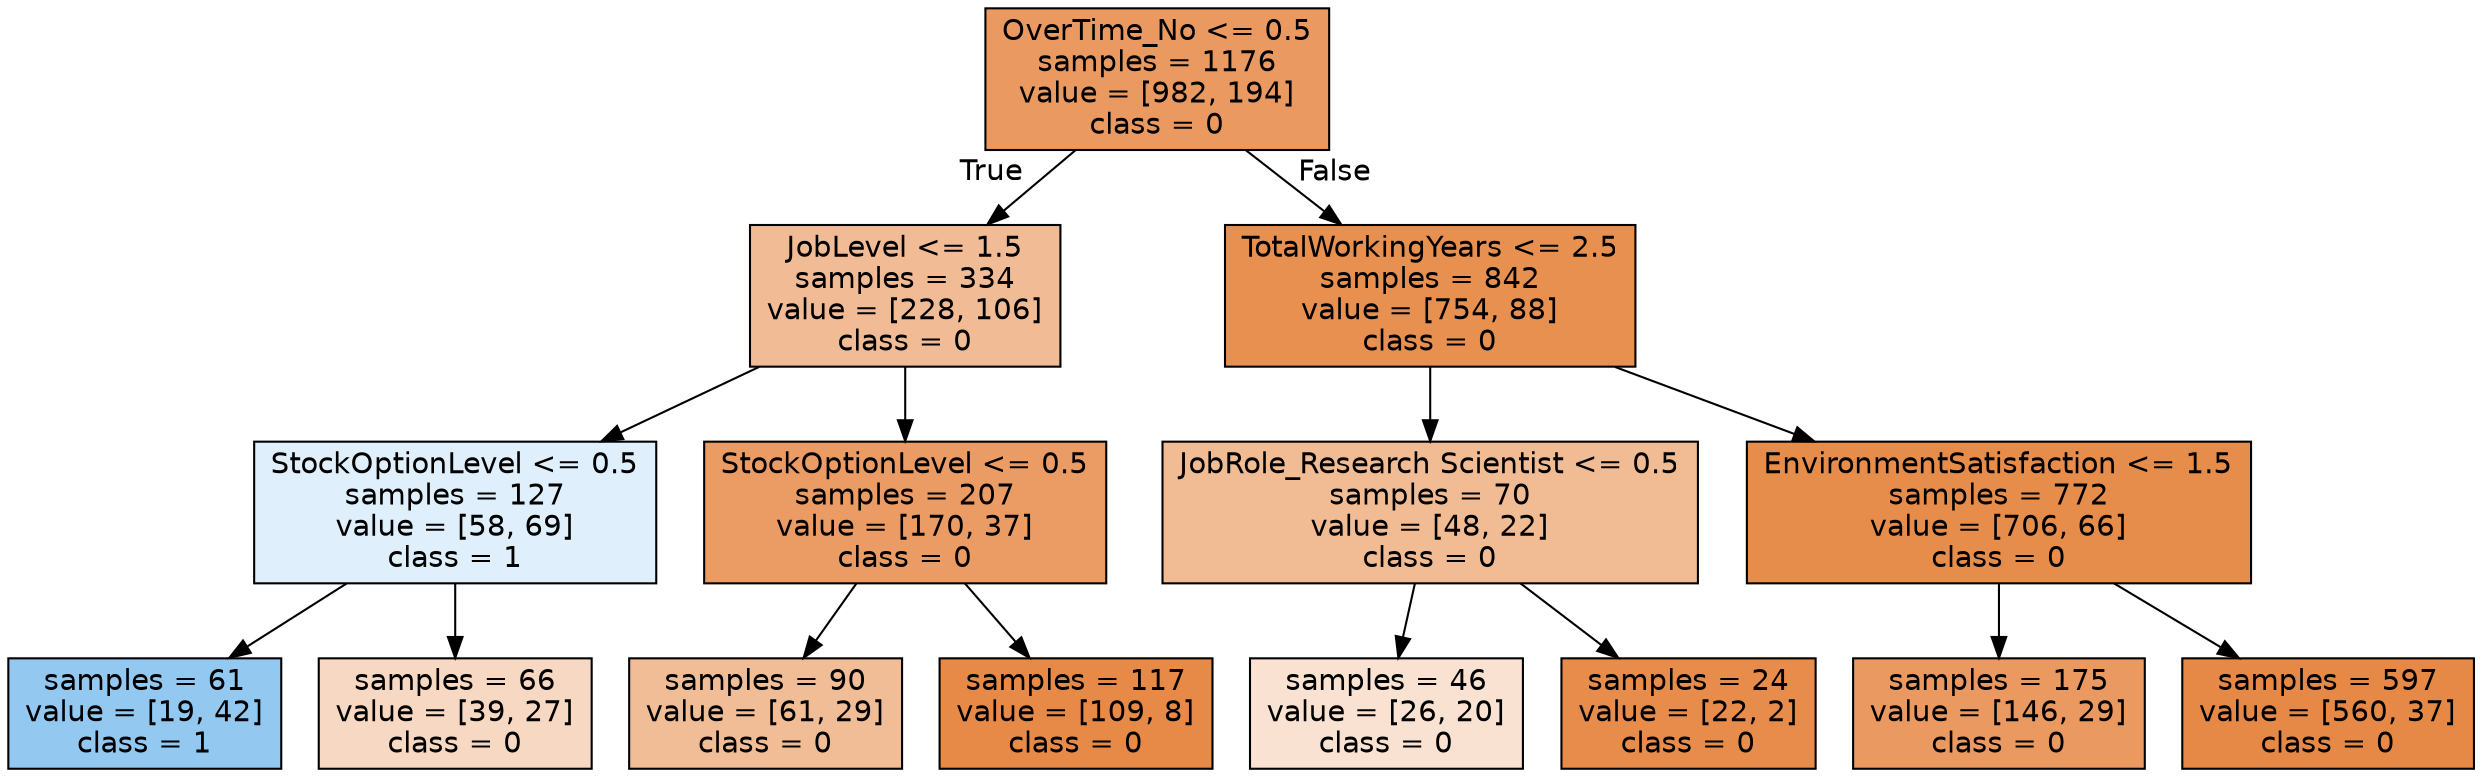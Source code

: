 digraph Tree {
node [shape=box, style="filled", color="black", fontname="helvetica"] ;
edge [fontname="helvetica"] ;
0 [label="OverTime_No <= 0.5\nsamples = 1176\nvalue = [982, 194]\nclass = 0", fillcolor="#ea9a60"] ;
1 [label="JobLevel <= 1.5\nsamples = 334\nvalue = [228, 106]\nclass = 0", fillcolor="#f1bc95"] ;
0 -> 1 [labeldistance=2.5, labelangle=45, headlabel="True"] ;
2 [label="StockOptionLevel <= 0.5\nsamples = 127\nvalue = [58, 69]\nclass = 1", fillcolor="#dfeffb"] ;
1 -> 2 ;
3 [label="samples = 61\nvalue = [19, 42]\nclass = 1", fillcolor="#93c9f1"] ;
2 -> 3 ;
4 [label="samples = 66\nvalue = [39, 27]\nclass = 0", fillcolor="#f7d8c2"] ;
2 -> 4 ;
5 [label="StockOptionLevel <= 0.5\nsamples = 207\nvalue = [170, 37]\nclass = 0", fillcolor="#eb9c64"] ;
1 -> 5 ;
6 [label="samples = 90\nvalue = [61, 29]\nclass = 0", fillcolor="#f1bd97"] ;
5 -> 6 ;
7 [label="samples = 117\nvalue = [109, 8]\nclass = 0", fillcolor="#e78a48"] ;
5 -> 7 ;
8 [label="TotalWorkingYears <= 2.5\nsamples = 842\nvalue = [754, 88]\nclass = 0", fillcolor="#e89050"] ;
0 -> 8 [labeldistance=2.5, labelangle=-45, headlabel="False"] ;
9 [label="JobRole_Research Scientist <= 0.5\nsamples = 70\nvalue = [48, 22]\nclass = 0", fillcolor="#f1bb94"] ;
8 -> 9 ;
10 [label="samples = 46\nvalue = [26, 20]\nclass = 0", fillcolor="#f9e2d1"] ;
9 -> 10 ;
11 [label="samples = 24\nvalue = [22, 2]\nclass = 0", fillcolor="#e78c4b"] ;
9 -> 11 ;
12 [label="EnvironmentSatisfaction <= 1.5\nsamples = 772\nvalue = [706, 66]\nclass = 0", fillcolor="#e78d4c"] ;
8 -> 12 ;
13 [label="samples = 175\nvalue = [146, 29]\nclass = 0", fillcolor="#ea9a60"] ;
12 -> 13 ;
14 [label="samples = 597\nvalue = [560, 37]\nclass = 0", fillcolor="#e78946"] ;
12 -> 14 ;
}